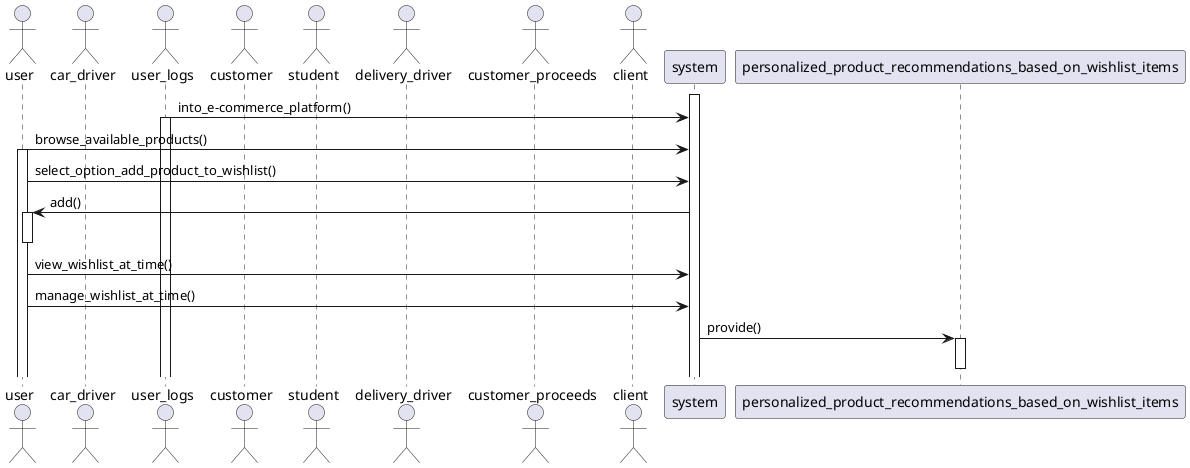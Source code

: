 @startuml
actor user
actor car_driver
actor user_logs
actor customer
actor student
actor delivery_driver
actor customer_proceeds
actor client
participant system
activate system
user_logs -> system: into_e-commerce_platform()
activate user_logs
user -> system: browse_available_products()
activate user
user -> system: select_option_add_product_to_wishlist()
system -> user: add()
activate user
deactivate user
user -> system: view_wishlist_at_time()
user -> system: manage_wishlist_at_time()
participant personalized_product_recommendations_based_on_wishlist_items
system -> personalized_product_recommendations_based_on_wishlist_items: provide()
activate personalized_product_recommendations_based_on_wishlist_items
deactivate personalized_product_recommendations_based_on_wishlist_items
@enduml
